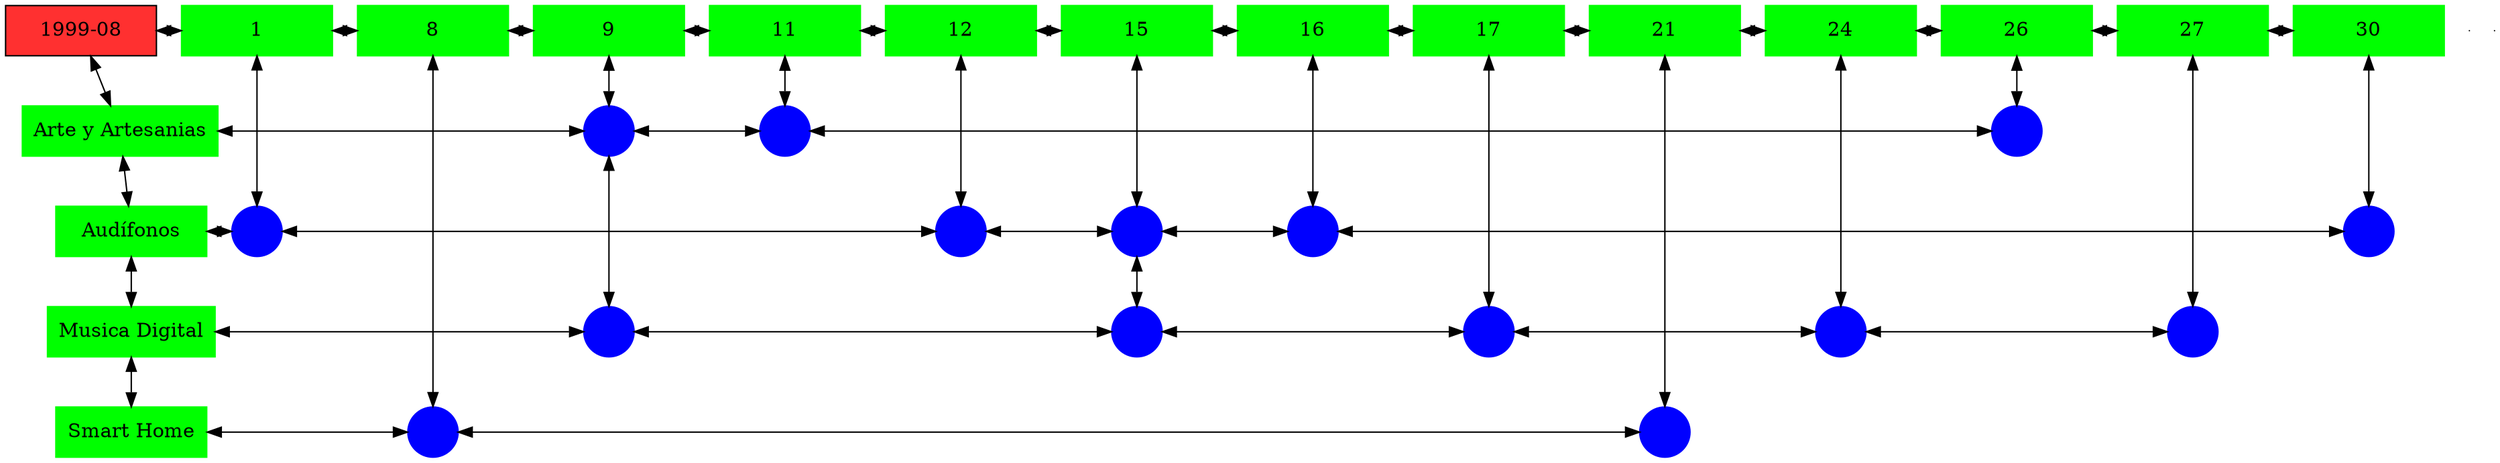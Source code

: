 digraph G{
node[shape="box"];
nodeMt[ label = "1999-08", width = 1.5, style = filled, fillcolor = firebrick1, group = 1 ];
e0[ shape = point, width = 0 ];
e1[ shape = point, width = 0 ];
node0xc001e55590[label="1",color=green,style =filled,width = 1.5 group=1];
nodeMt->node0xc001e55590[dir="both"];
{rank=same;nodeMt;node0xc001e55590;}
node0xc001ea7950[label="8",color=green,style =filled,width = 1.5 group=8];
node0xc001e55590->node0xc001ea7950[dir="both"];
{rank=same;node0xc001e55590;node0xc001ea7950;}
node0xc001f23630[label="9",color=green,style =filled,width = 1.5 group=9];
node0xc001ea7950->node0xc001f23630[dir="both"];
{rank=same;node0xc001ea7950;node0xc001f23630;}
node0xc00216a9b0[label="11",color=green,style =filled,width = 1.5 group=11];
node0xc001f23630->node0xc00216a9b0[dir="both"];
{rank=same;node0xc001f23630;node0xc00216a9b0;}
node0xc001e802d0[label="12",color=green,style =filled,width = 1.5 group=12];
node0xc00216a9b0->node0xc001e802d0[dir="both"];
{rank=same;node0xc00216a9b0;node0xc001e802d0;}
node0xc001e46140[label="15",color=green,style =filled,width = 1.5 group=15];
node0xc001e802d0->node0xc001e46140[dir="both"];
{rank=same;node0xc001e802d0;node0xc001e46140;}
node0xc001f93180[label="16",color=green,style =filled,width = 1.5 group=16];
node0xc001e46140->node0xc001f93180[dir="both"];
{rank=same;node0xc001e46140;node0xc001f93180;}
node0xc0020f34a0[label="17",color=green,style =filled,width = 1.5 group=17];
node0xc001f93180->node0xc0020f34a0[dir="both"];
{rank=same;node0xc001f93180;node0xc0020f34a0;}
node0xc00207ea50[label="21",color=green,style =filled,width = 1.5 group=21];
node0xc0020f34a0->node0xc00207ea50[dir="both"];
{rank=same;node0xc0020f34a0;node0xc00207ea50;}
node0xc0021fc550[label="24",color=green,style =filled,width = 1.5 group=24];
node0xc00207ea50->node0xc0021fc550[dir="both"];
{rank=same;node0xc00207ea50;node0xc0021fc550;}
node0xc0022e5860[label="26",color=green,style =filled,width = 1.5 group=26];
node0xc0021fc550->node0xc0022e5860[dir="both"];
{rank=same;node0xc0021fc550;node0xc0022e5860;}
node0xc001efa500[label="27",color=green,style =filled,width = 1.5 group=27];
node0xc0022e5860->node0xc001efa500[dir="both"];
{rank=same;node0xc0022e5860;node0xc001efa500;}
node0xc001f10500[label="30",color=green,style =filled,width = 1.5 group=30];
node0xc001efa500->node0xc001f10500[dir="both"];
{rank=same;node0xc001efa500;node0xc001f10500;}
node0xc0020416d0[label="Arte y Artesanias",color=green,style =filled width = 1.5 group=1];
node0xc002039d80[label="",color=blue,style =filled, width = 0.5 group=9 shape=circle];
node0xc0020416d0->node0xc002039d80[dir="both"];
{rank=same;node0xc0020416d0;node0xc002039d80;}
node0xc00216c700[label="",color=blue,style =filled, width = 0.5 group=11 shape=circle];
node0xc002039d80->node0xc00216c700[dir="both"];
{rank=same;node0xc00216c700;node0xc002039d80;}
node0xc0022f0180[label="",color=blue,style =filled, width = 0.5 group=26 shape=circle];
node0xc00216c700->node0xc0022f0180[dir="both"];
{rank=same;node0xc0022f0180;node0xc00216c700;}
node0xc001e55540[label="Audífonos",color=green,style =filled width = 1.5 group=1];
node0xc001e5c000[label="",color=blue,style =filled, width = 0.5 group=1 shape=circle];
node0xc001e55540->node0xc001e5c000[dir="both"];
{rank=same;node0xc001e55540;node0xc001e5c000;}
node0xc001e74b80[label="",color=blue,style =filled, width = 0.5 group=12 shape=circle];
node0xc001e5c000->node0xc001e74b80[dir="both"];
{rank=same;node0xc001e74b80;node0xc001e5c000;}
node0xc001f5ac80[label="",color=blue,style =filled, width = 0.5 group=15 shape=circle];
node0xc001e74b80->node0xc001f5ac80[dir="both"];
{rank=same;node0xc001f5ac80;node0xc001e74b80;}
node0xc001f89f80[label="",color=blue,style =filled, width = 0.5 group=16 shape=circle];
node0xc001f5ac80->node0xc001f89f80[dir="both"];
{rank=same;node0xc001f89f80;node0xc001f5ac80;}
node0xc001f01f00[label="",color=blue,style =filled, width = 0.5 group=30 shape=circle];
node0xc001f89f80->node0xc001f01f00[dir="both"];
{rank=same;node0xc001f01f00;node0xc001f89f80;}
node0xc001e460f0[label="Musica Digital",color=green,style =filled width = 1.5 group=1];
node0xc001f13e00[label="",color=blue,style =filled, width = 0.5 group=9 shape=circle];
node0xc001e460f0->node0xc001f13e00[dir="both"];
{rank=same;node0xc001e460f0;node0xc001f13e00;}
node0xc001e44300[label="",color=blue,style =filled, width = 0.5 group=15 shape=circle];
node0xc001f13e00->node0xc001e44300[dir="both"];
{rank=same;node0xc001e44300;node0xc001f13e00;}
node0xc0020ebf80[label="",color=blue,style =filled, width = 0.5 group=17 shape=circle];
node0xc001e44300->node0xc0020ebf80[dir="both"];
{rank=same;node0xc0020ebf80;node0xc001e44300;}
node0xc002202000[label="",color=blue,style =filled, width = 0.5 group=24 shape=circle];
node0xc0020ebf80->node0xc002202000[dir="both"];
{rank=same;node0xc002202000;node0xc0020ebf80;}
node0xc001ee3680[label="",color=blue,style =filled, width = 0.5 group=27 shape=circle];
node0xc002202000->node0xc001ee3680[dir="both"];
{rank=same;node0xc001ee3680;node0xc002202000;}
node0xc001ea7900[label="Smart Home",color=green,style =filled width = 1.5 group=1];
node0xc001ea4f80[label="",color=blue,style =filled, width = 0.5 group=8 shape=circle];
node0xc001ea7900->node0xc001ea4f80[dir="both"];
{rank=same;node0xc001ea7900;node0xc001ea4f80;}
node0xc00207af00[label="",color=blue,style =filled, width = 0.5 group=21 shape=circle];
node0xc001ea4f80->node0xc00207af00[dir="both"];
{rank=same;node0xc00207af00;node0xc001ea4f80;}
node0xc001e55590->node0xc001e5c000[dir="both"];
node0xc001ea7950->node0xc001ea4f80[dir="both"];
node0xc001f23630->node0xc002039d80[dir="both"];
node0xc002039d80->node0xc001f13e00[dir="both"];
node0xc00216a9b0->node0xc00216c700[dir="both"];
node0xc001e802d0->node0xc001e74b80[dir="both"];
node0xc001e46140->node0xc001f5ac80[dir="both"];
node0xc001f5ac80->node0xc001e44300[dir="both"];
node0xc001f93180->node0xc001f89f80[dir="both"];
node0xc0020f34a0->node0xc0020ebf80[dir="both"];
node0xc00207ea50->node0xc00207af00[dir="both"];
node0xc0021fc550->node0xc002202000[dir="both"];
node0xc0022e5860->node0xc0022f0180[dir="both"];
node0xc001efa500->node0xc001ee3680[dir="both"];
node0xc001f10500->node0xc001f01f00[dir="both"];
nodeMt->node0xc0020416d0[dir="both"];
node0xc0020416d0->node0xc001e55540[dir="both"];
node0xc001e55540->node0xc001e460f0[dir="both"];
node0xc001e460f0->node0xc001ea7900[dir="both"];
}
